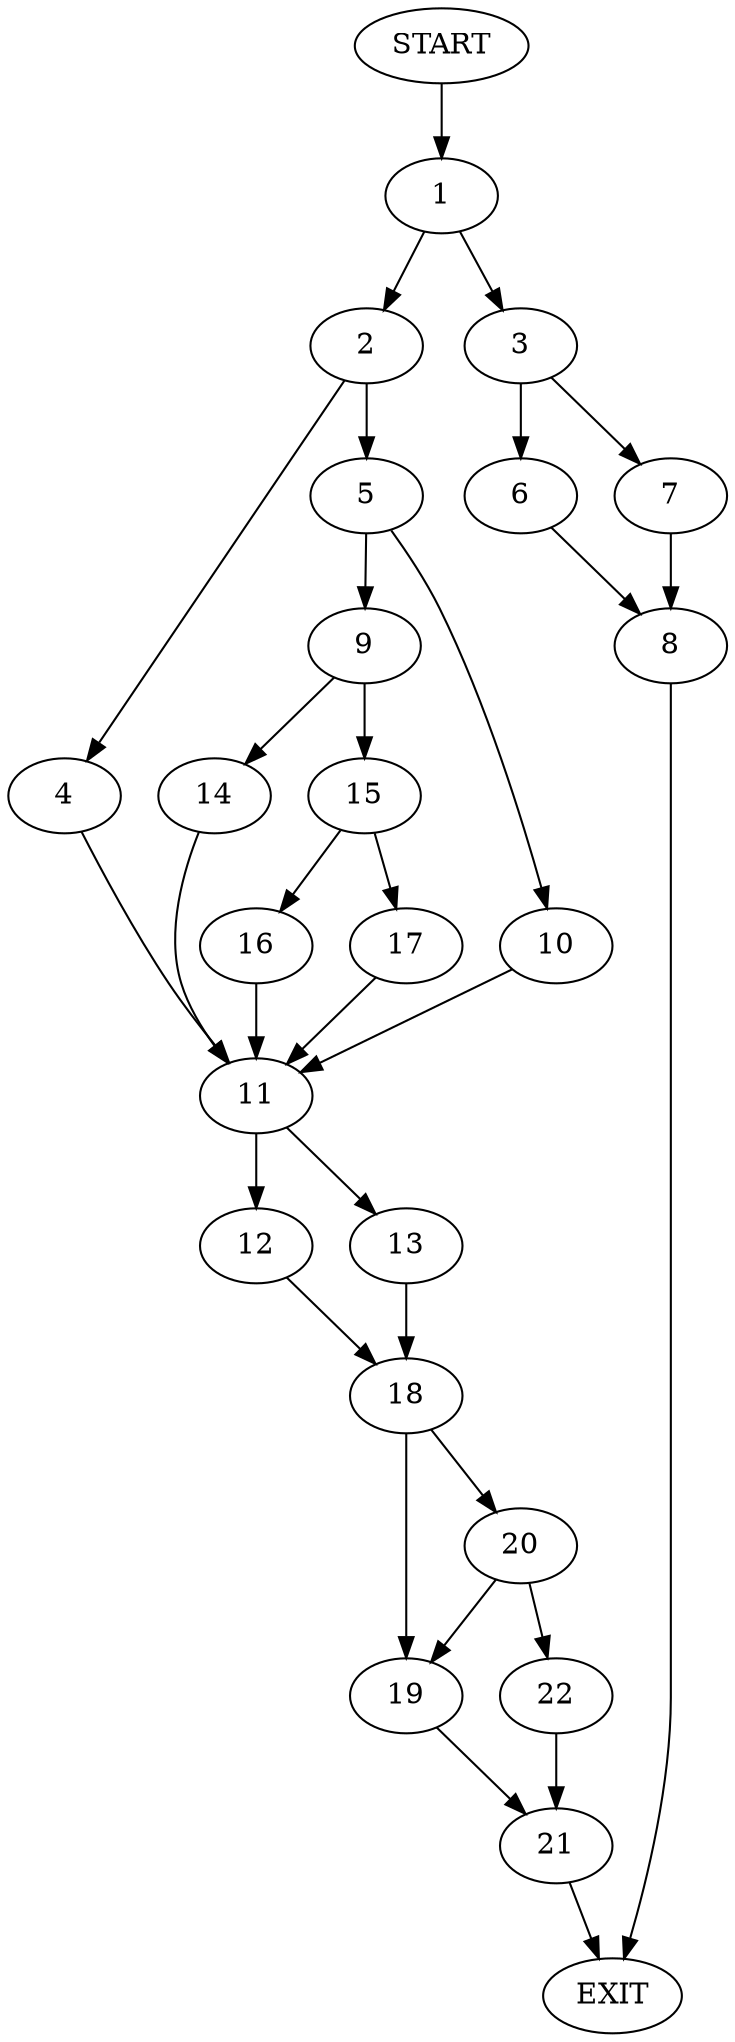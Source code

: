 digraph {
0 [label="START"]
23 [label="EXIT"]
0 -> 1
1 -> 2
1 -> 3
2 -> 4
2 -> 5
3 -> 6
3 -> 7
7 -> 8
6 -> 8
8 -> 23
5 -> 9
5 -> 10
4 -> 11
11 -> 12
11 -> 13
9 -> 14
9 -> 15
10 -> 11
15 -> 16
15 -> 17
14 -> 11
16 -> 11
17 -> 11
13 -> 18
12 -> 18
18 -> 19
18 -> 20
19 -> 21
20 -> 22
20 -> 19
22 -> 21
21 -> 23
}
